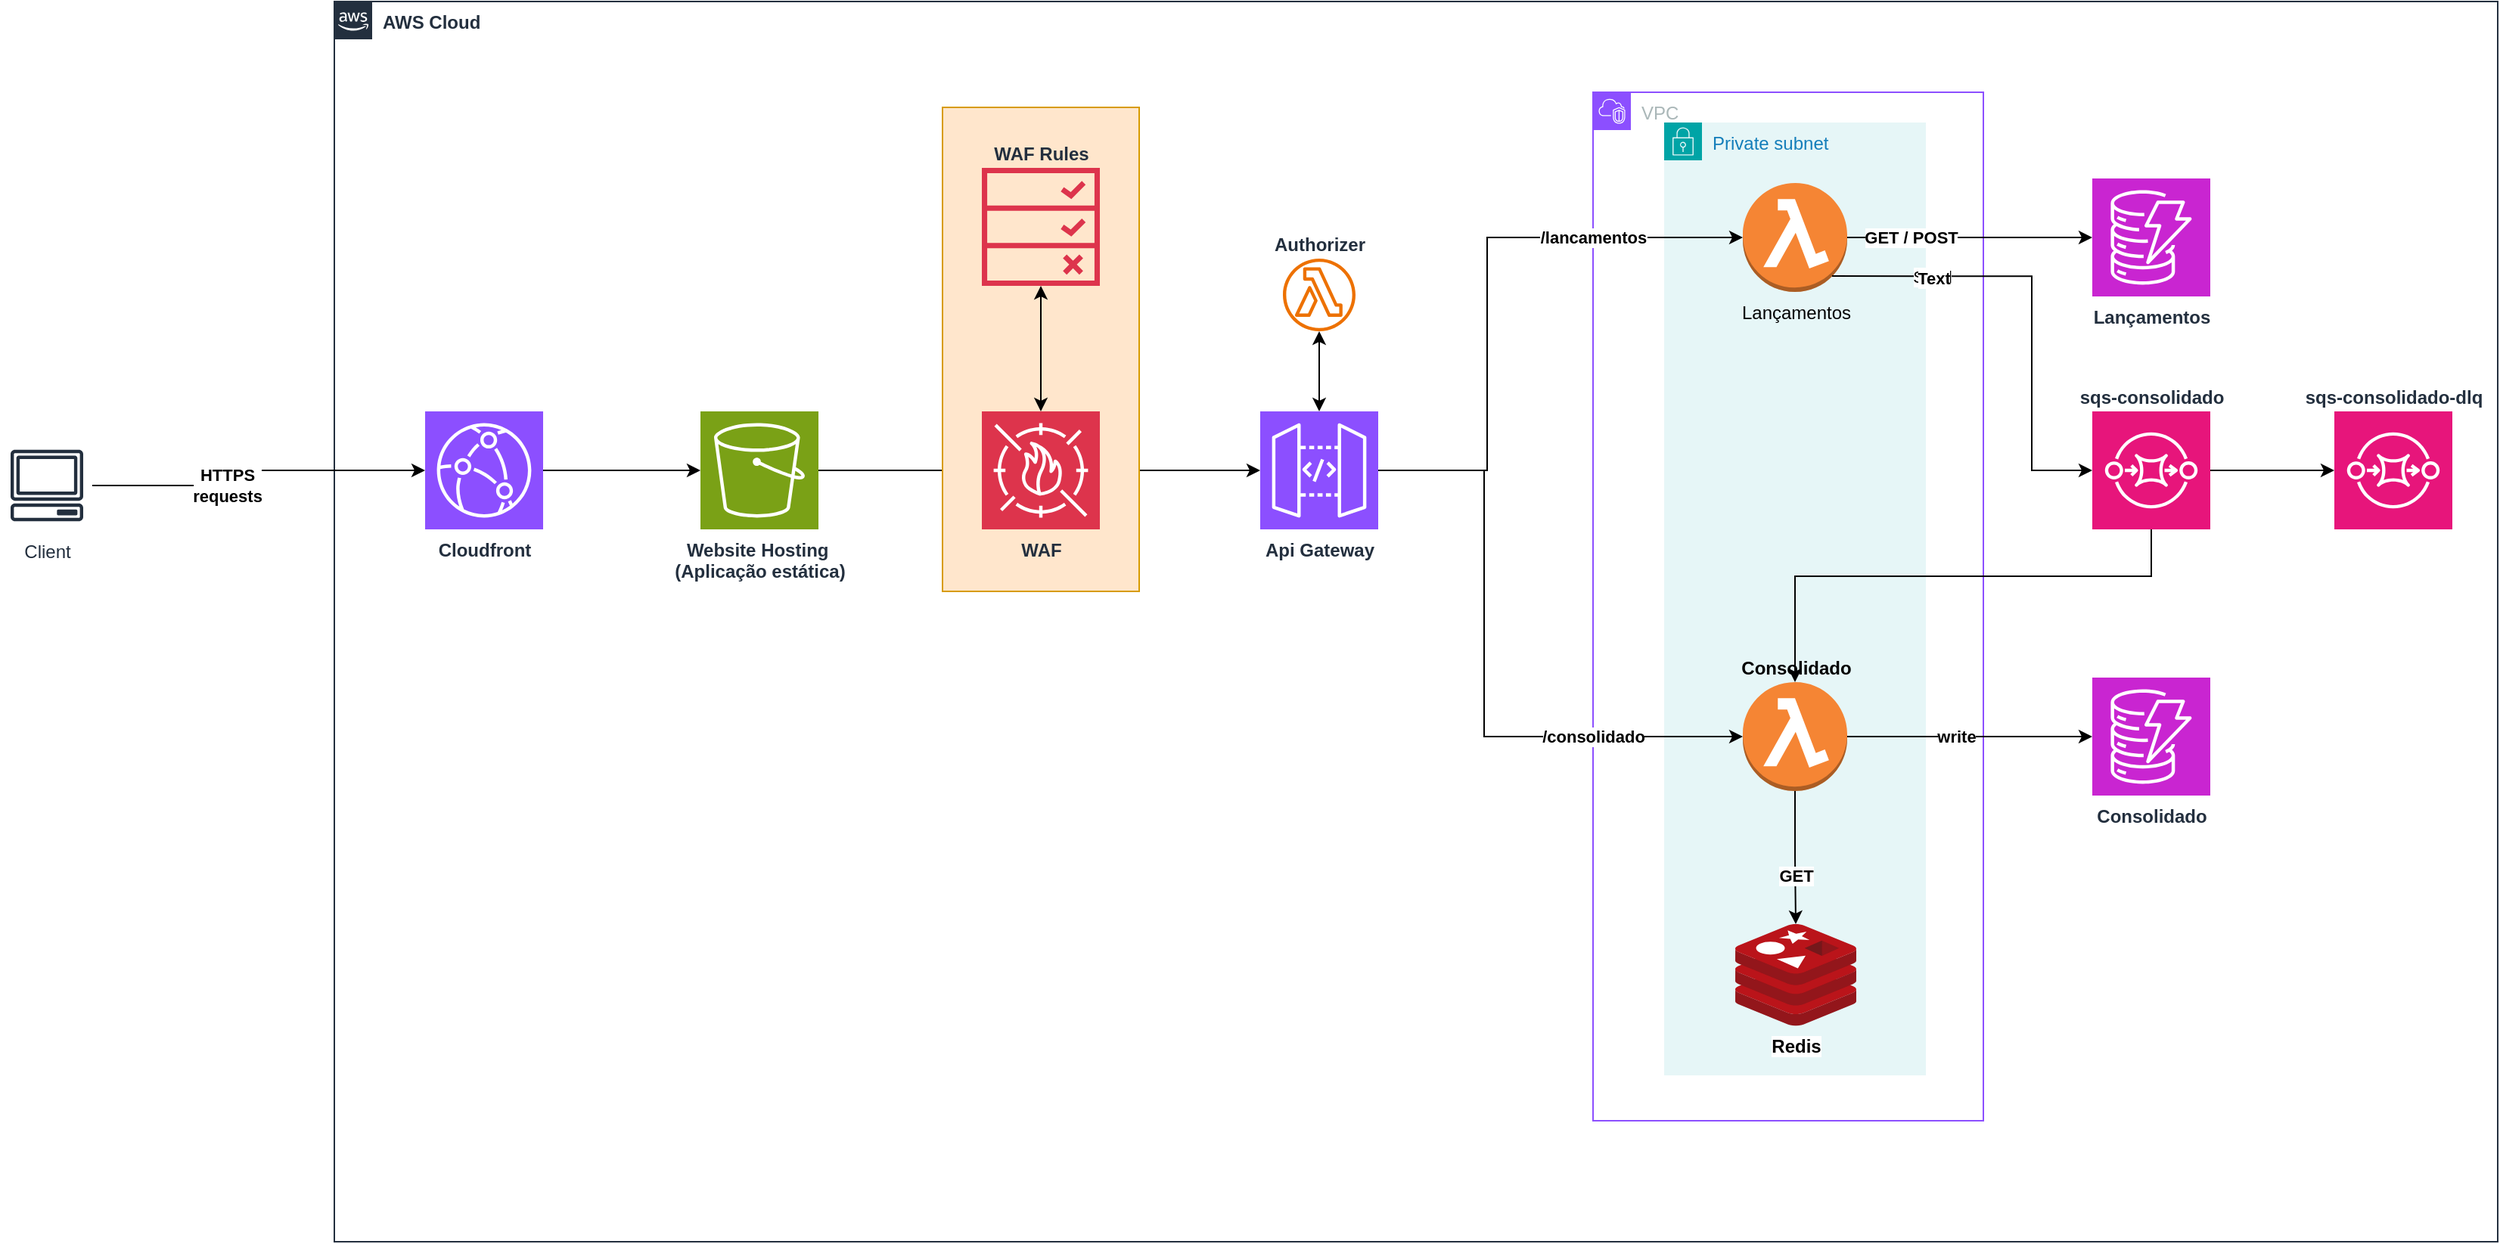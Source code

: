 <mxfile version="28.0.6">
  <diagram name="Página-1" id="IMVVkjA-P-taotVaOo8Q">
    <mxGraphModel dx="1783" dy="1051" grid="1" gridSize="10" guides="1" tooltips="1" connect="1" arrows="1" fold="1" page="1" pageScale="1" pageWidth="827" pageHeight="1169" math="0" shadow="0">
      <root>
        <mxCell id="0" />
        <mxCell id="1" parent="0" />
        <mxCell id="GT4gI6zNLx6lsi_KIUbi-1" value="AWS Cloud" style="points=[[0,0],[0.25,0],[0.5,0],[0.75,0],[1,0],[1,0.25],[1,0.5],[1,0.75],[1,1],[0.75,1],[0.5,1],[0.25,1],[0,1],[0,0.75],[0,0.5],[0,0.25]];outlineConnect=0;gradientColor=none;html=1;whiteSpace=wrap;fontSize=12;fontStyle=1;container=1;pointerEvents=0;collapsible=0;recursiveResize=0;shape=mxgraph.aws4.group;grIcon=mxgraph.aws4.group_aws_cloud_alt;strokeColor=#232F3E;fillColor=none;verticalAlign=top;align=left;spacingLeft=30;fontColor=#232F3E;dashed=0;" parent="1" vertex="1">
          <mxGeometry x="380" y="130" width="1430" height="820" as="geometry" />
        </mxCell>
        <mxCell id="GT4gI6zNLx6lsi_KIUbi-14" value="VPC" style="points=[[0,0],[0.25,0],[0.5,0],[0.75,0],[1,0],[1,0.25],[1,0.5],[1,0.75],[1,1],[0.75,1],[0.5,1],[0.25,1],[0,1],[0,0.75],[0,0.5],[0,0.25]];outlineConnect=0;gradientColor=none;html=1;whiteSpace=wrap;fontSize=12;fontStyle=0;container=1;pointerEvents=0;collapsible=0;recursiveResize=0;shape=mxgraph.aws4.group;grIcon=mxgraph.aws4.group_vpc2;strokeColor=#8C4FFF;fillColor=none;verticalAlign=top;align=left;spacingLeft=30;fontColor=#AAB7B8;dashed=0;" parent="GT4gI6zNLx6lsi_KIUbi-1" vertex="1">
          <mxGeometry x="832" y="60" width="258" height="680" as="geometry" />
        </mxCell>
        <mxCell id="GT4gI6zNLx6lsi_KIUbi-13" style="edgeStyle=orthogonalEdgeStyle;rounded=0;orthogonalLoop=1;jettySize=auto;html=1;startArrow=classic;startFill=1;" parent="GT4gI6zNLx6lsi_KIUbi-1" source="GT4gI6zNLx6lsi_KIUbi-2" target="GT4gI6zNLx6lsi_KIUbi-12" edge="1">
          <mxGeometry relative="1" as="geometry" />
        </mxCell>
        <mxCell id="GT4gI6zNLx6lsi_KIUbi-2" value="&lt;b&gt;Api Gateway&lt;/b&gt;" style="sketch=0;points=[[0,0,0],[0.25,0,0],[0.5,0,0],[0.75,0,0],[1,0,0],[0,1,0],[0.25,1,0],[0.5,1,0],[0.75,1,0],[1,1,0],[0,0.25,0],[0,0.5,0],[0,0.75,0],[1,0.25,0],[1,0.5,0],[1,0.75,0]];outlineConnect=0;fontColor=#232F3E;fillColor=#8C4FFF;strokeColor=#ffffff;dashed=0;verticalLabelPosition=bottom;verticalAlign=top;align=center;html=1;fontSize=12;fontStyle=0;aspect=fixed;shape=mxgraph.aws4.resourceIcon;resIcon=mxgraph.aws4.api_gateway;" parent="GT4gI6zNLx6lsi_KIUbi-1" vertex="1">
          <mxGeometry x="612" y="271" width="78" height="78" as="geometry" />
        </mxCell>
        <mxCell id="GT4gI6zNLx6lsi_KIUbi-11" style="edgeStyle=orthogonalEdgeStyle;rounded=0;orthogonalLoop=1;jettySize=auto;html=1;" parent="GT4gI6zNLx6lsi_KIUbi-1" source="GT4gI6zNLx6lsi_KIUbi-5" target="GT4gI6zNLx6lsi_KIUbi-2" edge="1">
          <mxGeometry relative="1" as="geometry" />
        </mxCell>
        <mxCell id="GT4gI6zNLx6lsi_KIUbi-12" value="&lt;b&gt;Authorizer&lt;/b&gt;" style="sketch=0;outlineConnect=0;fontColor=#232F3E;gradientColor=none;fillColor=#ED7100;strokeColor=none;dashed=0;verticalLabelPosition=top;verticalAlign=bottom;align=center;html=1;fontSize=12;fontStyle=0;aspect=fixed;pointerEvents=1;shape=mxgraph.aws4.lambda_function;labelPosition=center;" parent="GT4gI6zNLx6lsi_KIUbi-1" vertex="1">
          <mxGeometry x="627" y="170" width="48" height="48" as="geometry" />
        </mxCell>
        <mxCell id="GT4gI6zNLx6lsi_KIUbi-15" value="Private subnet" style="points=[[0,0],[0.25,0],[0.5,0],[0.75,0],[1,0],[1,0.25],[1,0.5],[1,0.75],[1,1],[0.75,1],[0.5,1],[0.25,1],[0,1],[0,0.75],[0,0.5],[0,0.25]];outlineConnect=0;gradientColor=none;html=1;whiteSpace=wrap;fontSize=12;fontStyle=0;container=1;pointerEvents=0;collapsible=0;recursiveResize=0;shape=mxgraph.aws4.group;grIcon=mxgraph.aws4.group_security_group;grStroke=0;strokeColor=#00A4A6;fillColor=#E6F6F7;verticalAlign=top;align=left;spacingLeft=30;fontColor=#147EBA;dashed=0;" parent="GT4gI6zNLx6lsi_KIUbi-1" vertex="1">
          <mxGeometry x="879" y="80" width="173" height="630" as="geometry" />
        </mxCell>
        <mxCell id="GT4gI6zNLx6lsi_KIUbi-17" value="Lançamentos" style="outlineConnect=0;dashed=0;verticalLabelPosition=bottom;verticalAlign=top;align=center;html=1;shape=mxgraph.aws3.lambda_function;fillColor=#F58534;gradientColor=none;" parent="GT4gI6zNLx6lsi_KIUbi-15" vertex="1">
          <mxGeometry x="52" y="40" width="69" height="72" as="geometry" />
        </mxCell>
        <mxCell id="GT4gI6zNLx6lsi_KIUbi-34" style="edgeStyle=orthogonalEdgeStyle;rounded=0;orthogonalLoop=1;jettySize=auto;html=1;" parent="GT4gI6zNLx6lsi_KIUbi-15" source="GT4gI6zNLx6lsi_KIUbi-18" target="GT4gI6zNLx6lsi_KIUbi-33" edge="1">
          <mxGeometry relative="1" as="geometry" />
        </mxCell>
        <mxCell id="Fz3M4HSCKlhvw7Nr6_ej-5" value="&lt;b&gt;GET&lt;/b&gt;" style="edgeLabel;html=1;align=center;verticalAlign=middle;resizable=0;points=[];" vertex="1" connectable="0" parent="GT4gI6zNLx6lsi_KIUbi-34">
          <mxGeometry x="0.254" relative="1" as="geometry">
            <mxPoint y="1" as="offset" />
          </mxGeometry>
        </mxCell>
        <mxCell id="GT4gI6zNLx6lsi_KIUbi-18" value="&lt;b&gt;Consolidado&lt;/b&gt;" style="outlineConnect=0;dashed=0;verticalLabelPosition=top;verticalAlign=bottom;align=center;html=1;shape=mxgraph.aws3.lambda_function;fillColor=#F58534;gradientColor=none;labelPosition=center;" parent="GT4gI6zNLx6lsi_KIUbi-15" vertex="1">
          <mxGeometry x="52" y="370" width="69" height="72" as="geometry" />
        </mxCell>
        <mxCell id="GT4gI6zNLx6lsi_KIUbi-33" value="&lt;b&gt;Redis&lt;/b&gt;" style="image;sketch=0;aspect=fixed;html=1;points=[];align=center;fontSize=12;image=img/lib/mscae/Cache_Redis_Product.svg;" parent="GT4gI6zNLx6lsi_KIUbi-15" vertex="1">
          <mxGeometry x="47" y="530" width="80" height="67.2" as="geometry" />
        </mxCell>
        <mxCell id="GT4gI6zNLx6lsi_KIUbi-22" style="edgeStyle=orthogonalEdgeStyle;rounded=0;orthogonalLoop=1;jettySize=auto;html=1;entryX=0;entryY=0.5;entryDx=0;entryDy=0;entryPerimeter=0;exitX=1;exitY=0.5;exitDx=0;exitDy=0;exitPerimeter=0;" parent="GT4gI6zNLx6lsi_KIUbi-1" source="GT4gI6zNLx6lsi_KIUbi-2" target="GT4gI6zNLx6lsi_KIUbi-18" edge="1">
          <mxGeometry relative="1" as="geometry">
            <mxPoint x="600" y="330" as="sourcePoint" />
            <mxPoint x="932" y="480" as="targetPoint" />
            <Array as="points">
              <mxPoint x="760" y="310" />
              <mxPoint x="760" y="486" />
            </Array>
          </mxGeometry>
        </mxCell>
        <mxCell id="GT4gI6zNLx6lsi_KIUbi-28" value="&lt;b&gt;/consolidado&lt;/b&gt;" style="edgeLabel;html=1;align=center;verticalAlign=middle;resizable=0;points=[];" parent="GT4gI6zNLx6lsi_KIUbi-22" vertex="1" connectable="0">
          <mxGeometry x="0.451" y="-1" relative="1" as="geometry">
            <mxPoint x="15" y="-1" as="offset" />
          </mxGeometry>
        </mxCell>
        <mxCell id="GT4gI6zNLx6lsi_KIUbi-30" style="edgeStyle=orthogonalEdgeStyle;rounded=0;orthogonalLoop=1;jettySize=auto;html=1;" parent="GT4gI6zNLx6lsi_KIUbi-1" source="GT4gI6zNLx6lsi_KIUbi-19" target="GT4gI6zNLx6lsi_KIUbi-29" edge="1">
          <mxGeometry relative="1" as="geometry" />
        </mxCell>
        <mxCell id="GT4gI6zNLx6lsi_KIUbi-31" style="edgeStyle=orthogonalEdgeStyle;rounded=0;orthogonalLoop=1;jettySize=auto;html=1;entryX=0.5;entryY=0;entryDx=0;entryDy=0;entryPerimeter=0;" parent="GT4gI6zNLx6lsi_KIUbi-1" source="GT4gI6zNLx6lsi_KIUbi-19" target="GT4gI6zNLx6lsi_KIUbi-18" edge="1">
          <mxGeometry relative="1" as="geometry">
            <Array as="points">
              <mxPoint x="1201" y="380" />
              <mxPoint x="966" y="380" />
            </Array>
          </mxGeometry>
        </mxCell>
        <mxCell id="GT4gI6zNLx6lsi_KIUbi-19" value="&lt;b&gt;sqs-consolidado&lt;/b&gt;" style="sketch=0;points=[[0,0,0],[0.25,0,0],[0.5,0,0],[0.75,0,0],[1,0,0],[0,1,0],[0.25,1,0],[0.5,1,0],[0.75,1,0],[1,1,0],[0,0.25,0],[0,0.5,0],[0,0.75,0],[1,0.25,0],[1,0.5,0],[1,0.75,0]];outlineConnect=0;fontColor=#232F3E;fillColor=#E7157B;strokeColor=#ffffff;dashed=0;verticalLabelPosition=top;verticalAlign=bottom;align=center;html=1;fontSize=12;fontStyle=0;aspect=fixed;shape=mxgraph.aws4.resourceIcon;resIcon=mxgraph.aws4.sqs;labelPosition=center;" parent="GT4gI6zNLx6lsi_KIUbi-1" vertex="1">
          <mxGeometry x="1162" y="271" width="78" height="78" as="geometry" />
        </mxCell>
        <mxCell id="GT4gI6zNLx6lsi_KIUbi-20" style="edgeStyle=orthogonalEdgeStyle;rounded=0;orthogonalLoop=1;jettySize=auto;html=1;entryX=0;entryY=0.5;entryDx=0;entryDy=0;entryPerimeter=0;" parent="GT4gI6zNLx6lsi_KIUbi-1" source="GT4gI6zNLx6lsi_KIUbi-2" target="GT4gI6zNLx6lsi_KIUbi-17" edge="1">
          <mxGeometry relative="1" as="geometry">
            <Array as="points">
              <mxPoint x="762" y="310" />
              <mxPoint x="762" y="156" />
            </Array>
          </mxGeometry>
        </mxCell>
        <mxCell id="GT4gI6zNLx6lsi_KIUbi-21" value="&lt;b&gt;/lancamentos&lt;/b&gt;" style="edgeLabel;html=1;align=center;verticalAlign=middle;resizable=0;points=[];" parent="GT4gI6zNLx6lsi_KIUbi-20" vertex="1" connectable="0">
          <mxGeometry x="0.56" y="-1" relative="1" as="geometry">
            <mxPoint x="-12" y="-1" as="offset" />
          </mxGeometry>
        </mxCell>
        <mxCell id="GT4gI6zNLx6lsi_KIUbi-23" value="&lt;b&gt;Lançamentos&lt;/b&gt;" style="sketch=0;points=[[0,0,0],[0.25,0,0],[0.5,0,0],[0.75,0,0],[1,0,0],[0,1,0],[0.25,1,0],[0.5,1,0],[0.75,1,0],[1,1,0],[0,0.25,0],[0,0.5,0],[0,0.75,0],[1,0.25,0],[1,0.5,0],[1,0.75,0]];outlineConnect=0;fontColor=#232F3E;fillColor=#C925D1;strokeColor=#ffffff;dashed=0;verticalLabelPosition=bottom;verticalAlign=top;align=center;html=1;fontSize=12;fontStyle=0;aspect=fixed;shape=mxgraph.aws4.resourceIcon;resIcon=mxgraph.aws4.dynamodb;" parent="GT4gI6zNLx6lsi_KIUbi-1" vertex="1">
          <mxGeometry x="1162" y="117" width="78" height="78" as="geometry" />
        </mxCell>
        <mxCell id="GT4gI6zNLx6lsi_KIUbi-24" style="edgeStyle=orthogonalEdgeStyle;rounded=0;orthogonalLoop=1;jettySize=auto;html=1;entryX=0;entryY=0.5;entryDx=0;entryDy=0;entryPerimeter=0;" parent="GT4gI6zNLx6lsi_KIUbi-1" source="GT4gI6zNLx6lsi_KIUbi-17" target="GT4gI6zNLx6lsi_KIUbi-23" edge="1">
          <mxGeometry relative="1" as="geometry" />
        </mxCell>
        <mxCell id="Fz3M4HSCKlhvw7Nr6_ej-2" value="GET / POST" style="edgeLabel;html=1;align=center;verticalAlign=middle;resizable=0;points=[];fontStyle=1" vertex="1" connectable="0" parent="GT4gI6zNLx6lsi_KIUbi-24">
          <mxGeometry x="-0.557" relative="1" as="geometry">
            <mxPoint x="6" as="offset" />
          </mxGeometry>
        </mxCell>
        <mxCell id="GT4gI6zNLx6lsi_KIUbi-25" style="edgeStyle=orthogonalEdgeStyle;rounded=0;orthogonalLoop=1;jettySize=auto;html=1;entryX=0;entryY=0.5;entryDx=0;entryDy=0;entryPerimeter=0;exitX=0.855;exitY=0.855;exitDx=0;exitDy=0;exitPerimeter=0;" parent="GT4gI6zNLx6lsi_KIUbi-1" source="GT4gI6zNLx6lsi_KIUbi-17" target="GT4gI6zNLx6lsi_KIUbi-19" edge="1">
          <mxGeometry relative="1" as="geometry">
            <Array as="points">
              <mxPoint x="1122" y="182" />
              <mxPoint x="1122" y="310" />
            </Array>
          </mxGeometry>
        </mxCell>
        <mxCell id="Fz3M4HSCKlhvw7Nr6_ej-3" value="Send" style="edgeLabel;html=1;align=center;verticalAlign=middle;resizable=0;points=[];" vertex="1" connectable="0" parent="GT4gI6zNLx6lsi_KIUbi-25">
          <mxGeometry x="-0.561" relative="1" as="geometry">
            <mxPoint as="offset" />
          </mxGeometry>
        </mxCell>
        <mxCell id="Fz3M4HSCKlhvw7Nr6_ej-4" value="&lt;b&gt;Text&lt;/b&gt;" style="edgeLabel;html=1;align=center;verticalAlign=middle;resizable=0;points=[];" vertex="1" connectable="0" parent="GT4gI6zNLx6lsi_KIUbi-25">
          <mxGeometry x="-0.554" y="-1" relative="1" as="geometry">
            <mxPoint as="offset" />
          </mxGeometry>
        </mxCell>
        <mxCell id="GT4gI6zNLx6lsi_KIUbi-26" value="&lt;b&gt;Consolidado&lt;/b&gt;" style="sketch=0;points=[[0,0,0],[0.25,0,0],[0.5,0,0],[0.75,0,0],[1,0,0],[0,1,0],[0.25,1,0],[0.5,1,0],[0.75,1,0],[1,1,0],[0,0.25,0],[0,0.5,0],[0,0.75,0],[1,0.25,0],[1,0.5,0],[1,0.75,0]];outlineConnect=0;fontColor=#232F3E;fillColor=#C925D1;strokeColor=#ffffff;dashed=0;verticalLabelPosition=bottom;verticalAlign=top;align=center;html=1;fontSize=12;fontStyle=0;aspect=fixed;shape=mxgraph.aws4.resourceIcon;resIcon=mxgraph.aws4.dynamodb;" parent="GT4gI6zNLx6lsi_KIUbi-1" vertex="1">
          <mxGeometry x="1162" y="447" width="78" height="78" as="geometry" />
        </mxCell>
        <mxCell id="GT4gI6zNLx6lsi_KIUbi-29" value="&lt;b&gt;sqs-consolidado-dlq&lt;/b&gt;" style="sketch=0;points=[[0,0,0],[0.25,0,0],[0.5,0,0],[0.75,0,0],[1,0,0],[0,1,0],[0.25,1,0],[0.5,1,0],[0.75,1,0],[1,1,0],[0,0.25,0],[0,0.5,0],[0,0.75,0],[1,0.25,0],[1,0.5,0],[1,0.75,0]];outlineConnect=0;fontColor=#232F3E;fillColor=#E7157B;strokeColor=#ffffff;dashed=0;verticalLabelPosition=top;verticalAlign=bottom;align=center;html=1;fontSize=12;fontStyle=0;aspect=fixed;shape=mxgraph.aws4.resourceIcon;resIcon=mxgraph.aws4.sqs;labelPosition=center;" parent="GT4gI6zNLx6lsi_KIUbi-1" vertex="1">
          <mxGeometry x="1322" y="271" width="78" height="78" as="geometry" />
        </mxCell>
        <mxCell id="GT4gI6zNLx6lsi_KIUbi-32" style="edgeStyle=orthogonalEdgeStyle;rounded=0;orthogonalLoop=1;jettySize=auto;html=1;entryX=0;entryY=0.5;entryDx=0;entryDy=0;entryPerimeter=0;" parent="GT4gI6zNLx6lsi_KIUbi-1" source="GT4gI6zNLx6lsi_KIUbi-18" target="GT4gI6zNLx6lsi_KIUbi-26" edge="1">
          <mxGeometry relative="1" as="geometry" />
        </mxCell>
        <mxCell id="Fz3M4HSCKlhvw7Nr6_ej-1" value="&lt;b&gt;write&lt;/b&gt;" style="edgeLabel;html=1;align=center;verticalAlign=middle;resizable=0;points=[];" vertex="1" connectable="0" parent="GT4gI6zNLx6lsi_KIUbi-32">
          <mxGeometry x="-0.004" y="-2" relative="1" as="geometry">
            <mxPoint x="-9" y="-2" as="offset" />
          </mxGeometry>
        </mxCell>
        <mxCell id="Fz3M4HSCKlhvw7Nr6_ej-14" style="edgeStyle=orthogonalEdgeStyle;rounded=0;orthogonalLoop=1;jettySize=auto;html=1;" edge="1" parent="GT4gI6zNLx6lsi_KIUbi-1" source="Fz3M4HSCKlhvw7Nr6_ej-8" target="GT4gI6zNLx6lsi_KIUbi-5">
          <mxGeometry relative="1" as="geometry" />
        </mxCell>
        <mxCell id="Fz3M4HSCKlhvw7Nr6_ej-8" value="Website Hosting&amp;nbsp;&lt;div&gt;(Aplicação estática)&lt;/div&gt;" style="sketch=0;points=[[0,0,0],[0.25,0,0],[0.5,0,0],[0.75,0,0],[1,0,0],[0,1,0],[0.25,1,0],[0.5,1,0],[0.75,1,0],[1,1,0],[0,0.25,0],[0,0.5,0],[0,0.75,0],[1,0.25,0],[1,0.5,0],[1,0.75,0]];outlineConnect=0;fontColor=#232F3E;fillColor=#7AA116;strokeColor=#ffffff;dashed=0;verticalLabelPosition=bottom;verticalAlign=top;align=center;html=1;fontSize=12;fontStyle=1;aspect=fixed;shape=mxgraph.aws4.resourceIcon;resIcon=mxgraph.aws4.s3;" vertex="1" parent="GT4gI6zNLx6lsi_KIUbi-1">
          <mxGeometry x="242" y="271" width="78" height="78" as="geometry" />
        </mxCell>
        <mxCell id="Fz3M4HSCKlhvw7Nr6_ej-15" style="edgeStyle=orthogonalEdgeStyle;rounded=0;orthogonalLoop=1;jettySize=auto;html=1;" edge="1" parent="GT4gI6zNLx6lsi_KIUbi-1" source="Fz3M4HSCKlhvw7Nr6_ej-9" target="Fz3M4HSCKlhvw7Nr6_ej-8">
          <mxGeometry relative="1" as="geometry" />
        </mxCell>
        <mxCell id="Fz3M4HSCKlhvw7Nr6_ej-9" value="Cloudfront" style="sketch=0;points=[[0,0,0],[0.25,0,0],[0.5,0,0],[0.75,0,0],[1,0,0],[0,1,0],[0.25,1,0],[0.5,1,0],[0.75,1,0],[1,1,0],[0,0.25,0],[0,0.5,0],[0,0.75,0],[1,0.25,0],[1,0.5,0],[1,0.75,0]];outlineConnect=0;fontColor=#232F3E;fillColor=#8C4FFF;strokeColor=#ffffff;dashed=0;verticalLabelPosition=bottom;verticalAlign=top;align=center;html=1;fontSize=12;fontStyle=1;aspect=fixed;shape=mxgraph.aws4.resourceIcon;resIcon=mxgraph.aws4.cloudfront;" vertex="1" parent="GT4gI6zNLx6lsi_KIUbi-1">
          <mxGeometry x="60" y="271" width="78" height="78" as="geometry" />
        </mxCell>
        <mxCell id="Fz3M4HSCKlhvw7Nr6_ej-13" value="" style="group" vertex="1" connectable="0" parent="GT4gI6zNLx6lsi_KIUbi-1">
          <mxGeometry x="402" y="70" width="130" height="320" as="geometry" />
        </mxCell>
        <mxCell id="GT4gI6zNLx6lsi_KIUbi-4" value="" style="fillColor=#ffe6cc;strokeColor=#d79b00;dashed=0;verticalAlign=top;fontStyle=0;whiteSpace=wrap;html=1;" parent="Fz3M4HSCKlhvw7Nr6_ej-13" vertex="1">
          <mxGeometry width="130" height="320" as="geometry" />
        </mxCell>
        <mxCell id="GT4gI6zNLx6lsi_KIUbi-5" value="&lt;b&gt;WAF&lt;/b&gt;" style="sketch=0;points=[[0,0,0],[0.25,0,0],[0.5,0,0],[0.75,0,0],[1,0,0],[0,1,0],[0.25,1,0],[0.5,1,0],[0.75,1,0],[1,1,0],[0,0.25,0],[0,0.5,0],[0,0.75,0],[1,0.25,0],[1,0.5,0],[1,0.75,0]];outlineConnect=0;fontColor=#232F3E;fillColor=#DD344C;strokeColor=#ffffff;dashed=0;verticalLabelPosition=bottom;verticalAlign=top;align=center;html=1;fontSize=12;fontStyle=0;aspect=fixed;shape=mxgraph.aws4.resourceIcon;resIcon=mxgraph.aws4.waf;" parent="Fz3M4HSCKlhvw7Nr6_ej-13" vertex="1">
          <mxGeometry x="26" y="201" width="78" height="78" as="geometry" />
        </mxCell>
        <mxCell id="GT4gI6zNLx6lsi_KIUbi-6" value="&lt;b&gt;WAF Rules&lt;/b&gt;" style="sketch=0;outlineConnect=0;fontColor=#232F3E;gradientColor=none;fillColor=#DD344C;strokeColor=none;dashed=0;verticalLabelPosition=top;verticalAlign=bottom;align=center;html=1;fontSize=12;fontStyle=0;aspect=fixed;pointerEvents=1;shape=mxgraph.aws4.waf_rule;labelPosition=center;" parent="Fz3M4HSCKlhvw7Nr6_ej-13" vertex="1">
          <mxGeometry x="26" y="40" width="78" height="78" as="geometry" />
        </mxCell>
        <mxCell id="GT4gI6zNLx6lsi_KIUbi-7" style="edgeStyle=orthogonalEdgeStyle;rounded=0;orthogonalLoop=1;jettySize=auto;html=1;startArrow=classic;startFill=1;" parent="Fz3M4HSCKlhvw7Nr6_ej-13" source="GT4gI6zNLx6lsi_KIUbi-5" target="GT4gI6zNLx6lsi_KIUbi-6" edge="1">
          <mxGeometry relative="1" as="geometry" />
        </mxCell>
        <mxCell id="GT4gI6zNLx6lsi_KIUbi-8" value="Client" style="sketch=0;outlineConnect=0;fontColor=#232F3E;gradientColor=none;strokeColor=#232F3E;fillColor=#ffffff;dashed=0;verticalLabelPosition=bottom;verticalAlign=top;align=center;html=1;fontSize=12;fontStyle=0;aspect=fixed;shape=mxgraph.aws4.resourceIcon;resIcon=mxgraph.aws4.client;" parent="1" vertex="1">
          <mxGeometry x="160" y="420" width="60" height="60" as="geometry" />
        </mxCell>
        <mxCell id="GT4gI6zNLx6lsi_KIUbi-9" style="edgeStyle=orthogonalEdgeStyle;rounded=0;orthogonalLoop=1;jettySize=auto;html=1;entryX=0;entryY=0.5;entryDx=0;entryDy=0;entryPerimeter=0;" parent="1" source="GT4gI6zNLx6lsi_KIUbi-8" target="Fz3M4HSCKlhvw7Nr6_ej-9" edge="1">
          <mxGeometry relative="1" as="geometry" />
        </mxCell>
        <mxCell id="GT4gI6zNLx6lsi_KIUbi-10" value="&lt;b&gt;HTTPS&lt;/b&gt;&lt;div&gt;&lt;b&gt;requests&lt;/b&gt;&lt;/div&gt;" style="edgeLabel;html=1;align=center;verticalAlign=middle;resizable=0;points=[];" parent="GT4gI6zNLx6lsi_KIUbi-9" vertex="1" connectable="0">
          <mxGeometry x="-0.064" y="-2" relative="1" as="geometry">
            <mxPoint x="-19" y="-2" as="offset" />
          </mxGeometry>
        </mxCell>
      </root>
    </mxGraphModel>
  </diagram>
</mxfile>
